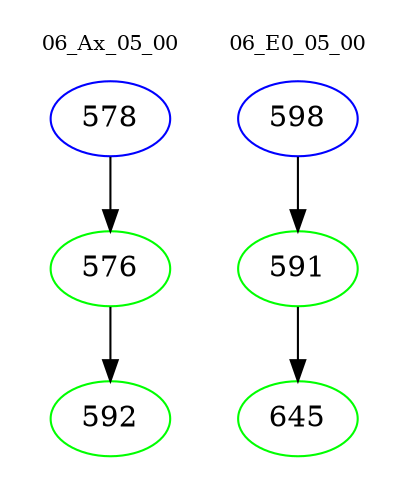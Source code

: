 digraph{
subgraph cluster_0 {
color = white
label = "06_Ax_05_00";
fontsize=10;
T0_578 [label="578", color="blue"]
T0_578 -> T0_576 [color="black"]
T0_576 [label="576", color="green"]
T0_576 -> T0_592 [color="black"]
T0_592 [label="592", color="green"]
}
subgraph cluster_1 {
color = white
label = "06_E0_05_00";
fontsize=10;
T1_598 [label="598", color="blue"]
T1_598 -> T1_591 [color="black"]
T1_591 [label="591", color="green"]
T1_591 -> T1_645 [color="black"]
T1_645 [label="645", color="green"]
}
}
